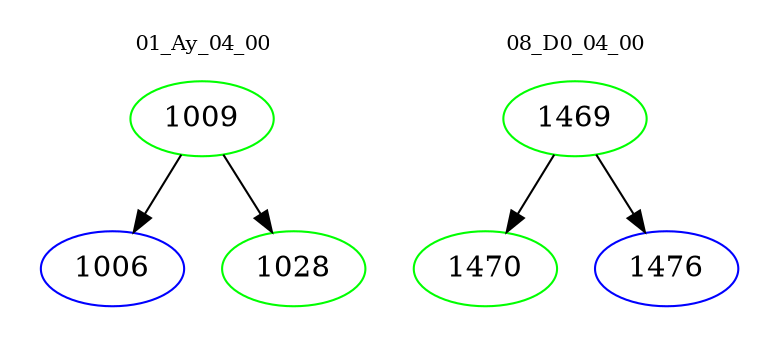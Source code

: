 digraph{
subgraph cluster_0 {
color = white
label = "01_Ay_04_00";
fontsize=10;
T0_1009 [label="1009", color="green"]
T0_1009 -> T0_1006 [color="black"]
T0_1006 [label="1006", color="blue"]
T0_1009 -> T0_1028 [color="black"]
T0_1028 [label="1028", color="green"]
}
subgraph cluster_1 {
color = white
label = "08_D0_04_00";
fontsize=10;
T1_1469 [label="1469", color="green"]
T1_1469 -> T1_1470 [color="black"]
T1_1470 [label="1470", color="green"]
T1_1469 -> T1_1476 [color="black"]
T1_1476 [label="1476", color="blue"]
}
}
